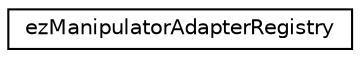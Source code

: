 digraph "Graphical Class Hierarchy"
{
 // LATEX_PDF_SIZE
  edge [fontname="Helvetica",fontsize="10",labelfontname="Helvetica",labelfontsize="10"];
  node [fontname="Helvetica",fontsize="10",shape=record];
  rankdir="LR";
  Node0 [label="ezManipulatorAdapterRegistry",height=0.2,width=0.4,color="black", fillcolor="white", style="filled",URL="$db/dcc/classez_manipulator_adapter_registry.htm",tooltip=" "];
}
